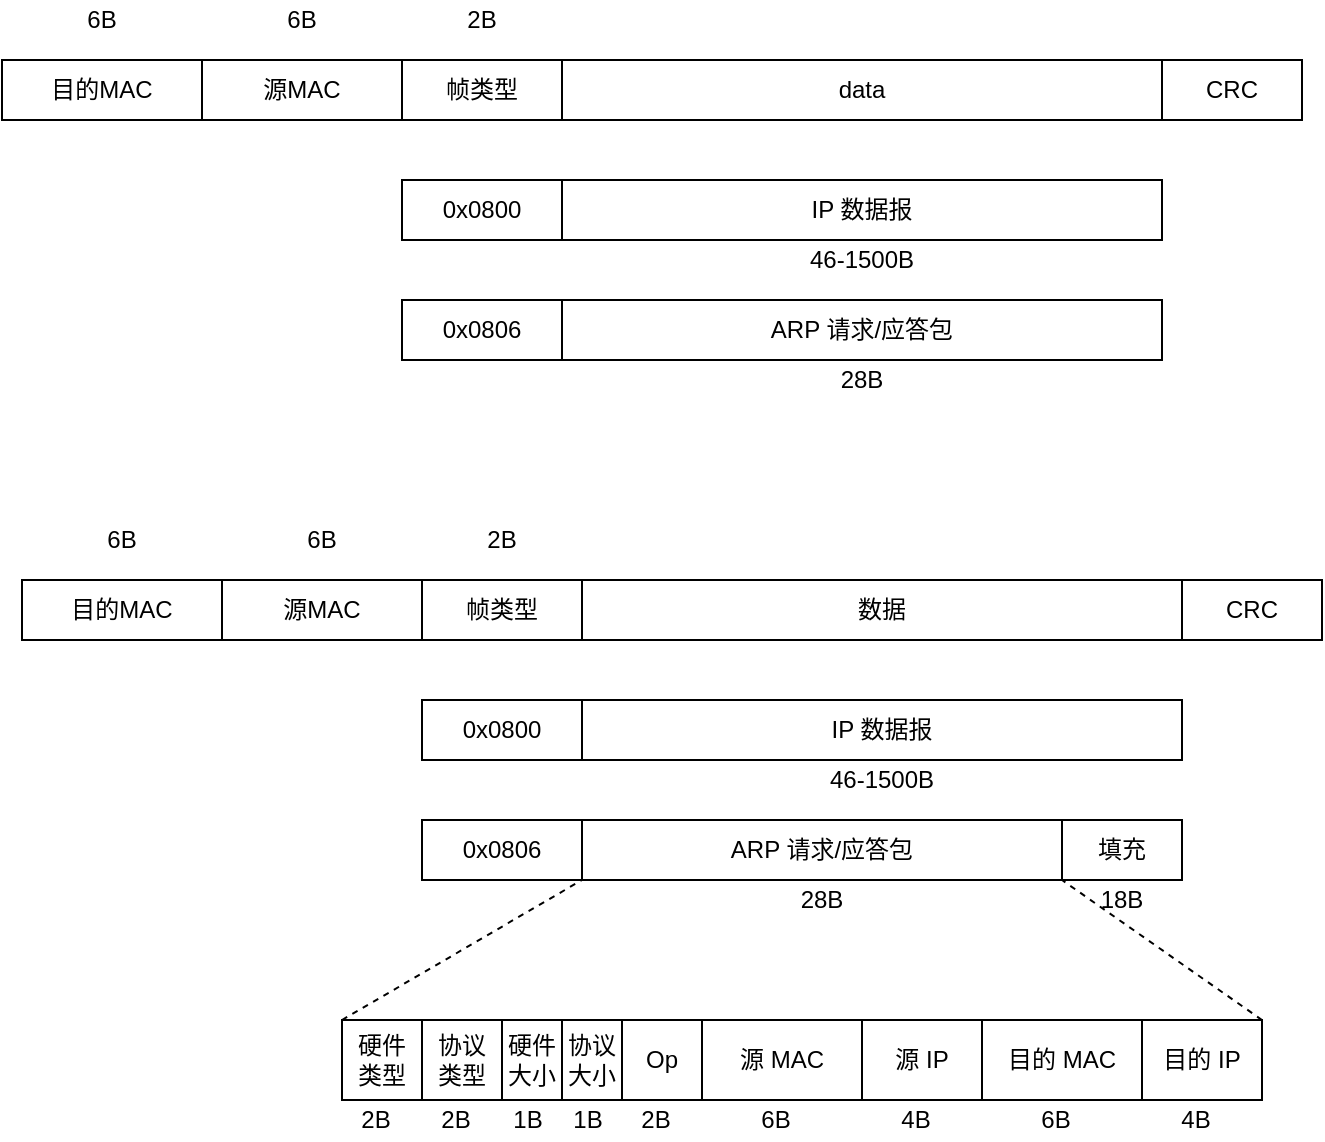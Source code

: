 <mxfile version="12.9.4" type="github"><diagram id="vq2QIKP2QVKPzucS-m_P" name="Page-1"><mxGraphModel dx="1102" dy="582" grid="1" gridSize="10" guides="1" tooltips="1" connect="1" arrows="1" fold="1" page="1" pageScale="1" pageWidth="827" pageHeight="1169" math="0" shadow="0"><root><mxCell id="0"/><mxCell id="1" parent="0"/><mxCell id="X5l74mIOySOTbV6yxFiP-1" value="目的MAC" style="rounded=0;whiteSpace=wrap;html=1;" parent="1" vertex="1"><mxGeometry x="10" y="100" width="100" height="30" as="geometry"/></mxCell><mxCell id="X5l74mIOySOTbV6yxFiP-2" value="源MAC" style="rounded=0;whiteSpace=wrap;html=1;" parent="1" vertex="1"><mxGeometry x="110" y="100" width="100" height="30" as="geometry"/></mxCell><mxCell id="X5l74mIOySOTbV6yxFiP-3" value="帧类型" style="rounded=0;whiteSpace=wrap;html=1;" parent="1" vertex="1"><mxGeometry x="210" y="100" width="80" height="30" as="geometry"/></mxCell><mxCell id="X5l74mIOySOTbV6yxFiP-4" value="data" style="rounded=0;whiteSpace=wrap;html=1;" parent="1" vertex="1"><mxGeometry x="290" y="100" width="300" height="30" as="geometry"/></mxCell><mxCell id="X5l74mIOySOTbV6yxFiP-5" value="CRC" style="rounded=0;whiteSpace=wrap;html=1;" parent="1" vertex="1"><mxGeometry x="590" y="100" width="70" height="30" as="geometry"/></mxCell><mxCell id="X5l74mIOySOTbV6yxFiP-6" value="0x0800" style="rounded=0;whiteSpace=wrap;html=1;" parent="1" vertex="1"><mxGeometry x="210" y="160" width="80" height="30" as="geometry"/></mxCell><mxCell id="X5l74mIOySOTbV6yxFiP-7" value="IP 数据报" style="rounded=0;whiteSpace=wrap;html=1;" parent="1" vertex="1"><mxGeometry x="290" y="160" width="300" height="30" as="geometry"/></mxCell><mxCell id="X5l74mIOySOTbV6yxFiP-8" value="6B" style="text;html=1;strokeColor=none;fillColor=none;align=center;verticalAlign=middle;whiteSpace=wrap;rounded=0;" parent="1" vertex="1"><mxGeometry x="40" y="70" width="40" height="20" as="geometry"/></mxCell><mxCell id="X5l74mIOySOTbV6yxFiP-9" value="6B" style="text;html=1;strokeColor=none;fillColor=none;align=center;verticalAlign=middle;whiteSpace=wrap;rounded=0;" parent="1" vertex="1"><mxGeometry x="140" y="70" width="40" height="20" as="geometry"/></mxCell><mxCell id="X5l74mIOySOTbV6yxFiP-10" value="2B" style="text;html=1;strokeColor=none;fillColor=none;align=center;verticalAlign=middle;whiteSpace=wrap;rounded=0;" parent="1" vertex="1"><mxGeometry x="230" y="70" width="40" height="20" as="geometry"/></mxCell><mxCell id="X5l74mIOySOTbV6yxFiP-11" value="0x0806" style="rounded=0;whiteSpace=wrap;html=1;" parent="1" vertex="1"><mxGeometry x="210" y="220" width="80" height="30" as="geometry"/></mxCell><mxCell id="X5l74mIOySOTbV6yxFiP-12" value="ARP 请求/应答包" style="rounded=0;whiteSpace=wrap;html=1;" parent="1" vertex="1"><mxGeometry x="290" y="220" width="300" height="30" as="geometry"/></mxCell><mxCell id="X5l74mIOySOTbV6yxFiP-13" value="46-1500B" style="text;html=1;strokeColor=none;fillColor=none;align=center;verticalAlign=middle;whiteSpace=wrap;rounded=0;" parent="1" vertex="1"><mxGeometry x="410" y="190" width="60" height="20" as="geometry"/></mxCell><mxCell id="X5l74mIOySOTbV6yxFiP-14" value="28B" style="text;html=1;strokeColor=none;fillColor=none;align=center;verticalAlign=middle;whiteSpace=wrap;rounded=0;" parent="1" vertex="1"><mxGeometry x="410" y="250" width="60" height="20" as="geometry"/></mxCell><mxCell id="X5l74mIOySOTbV6yxFiP-15" value="目的MAC" style="rounded=0;whiteSpace=wrap;html=1;" parent="1" vertex="1"><mxGeometry x="20" y="360" width="100" height="30" as="geometry"/></mxCell><mxCell id="X5l74mIOySOTbV6yxFiP-16" value="源MAC" style="rounded=0;whiteSpace=wrap;html=1;" parent="1" vertex="1"><mxGeometry x="120" y="360" width="100" height="30" as="geometry"/></mxCell><mxCell id="X5l74mIOySOTbV6yxFiP-17" value="帧类型" style="rounded=0;whiteSpace=wrap;html=1;" parent="1" vertex="1"><mxGeometry x="220" y="360" width="80" height="30" as="geometry"/></mxCell><mxCell id="X5l74mIOySOTbV6yxFiP-18" value="数据" style="rounded=0;whiteSpace=wrap;html=1;" parent="1" vertex="1"><mxGeometry x="300" y="360" width="300" height="30" as="geometry"/></mxCell><mxCell id="X5l74mIOySOTbV6yxFiP-19" value="CRC" style="rounded=0;whiteSpace=wrap;html=1;" parent="1" vertex="1"><mxGeometry x="600" y="360" width="70" height="30" as="geometry"/></mxCell><mxCell id="X5l74mIOySOTbV6yxFiP-20" value="0x0800" style="rounded=0;whiteSpace=wrap;html=1;" parent="1" vertex="1"><mxGeometry x="220" y="420" width="80" height="30" as="geometry"/></mxCell><mxCell id="X5l74mIOySOTbV6yxFiP-21" value="IP 数据报" style="rounded=0;whiteSpace=wrap;html=1;" parent="1" vertex="1"><mxGeometry x="300" y="420" width="300" height="30" as="geometry"/></mxCell><mxCell id="X5l74mIOySOTbV6yxFiP-22" value="6B" style="text;html=1;strokeColor=none;fillColor=none;align=center;verticalAlign=middle;whiteSpace=wrap;rounded=0;" parent="1" vertex="1"><mxGeometry x="50" y="330" width="40" height="20" as="geometry"/></mxCell><mxCell id="X5l74mIOySOTbV6yxFiP-23" value="6B" style="text;html=1;strokeColor=none;fillColor=none;align=center;verticalAlign=middle;whiteSpace=wrap;rounded=0;" parent="1" vertex="1"><mxGeometry x="150" y="330" width="40" height="20" as="geometry"/></mxCell><mxCell id="X5l74mIOySOTbV6yxFiP-24" value="2B" style="text;html=1;strokeColor=none;fillColor=none;align=center;verticalAlign=middle;whiteSpace=wrap;rounded=0;" parent="1" vertex="1"><mxGeometry x="240" y="330" width="40" height="20" as="geometry"/></mxCell><mxCell id="X5l74mIOySOTbV6yxFiP-25" value="0x0806" style="rounded=0;whiteSpace=wrap;html=1;" parent="1" vertex="1"><mxGeometry x="220" y="480" width="80" height="30" as="geometry"/></mxCell><mxCell id="X5l74mIOySOTbV6yxFiP-26" value="ARP 请求/应答包" style="rounded=0;whiteSpace=wrap;html=1;" parent="1" vertex="1"><mxGeometry x="300" y="480" width="240" height="30" as="geometry"/></mxCell><mxCell id="X5l74mIOySOTbV6yxFiP-27" value="46-1500B" style="text;html=1;strokeColor=none;fillColor=none;align=center;verticalAlign=middle;whiteSpace=wrap;rounded=0;" parent="1" vertex="1"><mxGeometry x="420" y="450" width="60" height="20" as="geometry"/></mxCell><mxCell id="X5l74mIOySOTbV6yxFiP-28" value="28B" style="text;html=1;strokeColor=none;fillColor=none;align=center;verticalAlign=middle;whiteSpace=wrap;rounded=0;" parent="1" vertex="1"><mxGeometry x="390" y="510" width="60" height="20" as="geometry"/></mxCell><mxCell id="X5l74mIOySOTbV6yxFiP-41" value="" style="endArrow=none;dashed=1;html=1;entryX=0;entryY=1;entryDx=0;entryDy=0;exitX=0;exitY=0;exitDx=0;exitDy=0;" parent="1" source="X5l74mIOySOTbV6yxFiP-29" target="X5l74mIOySOTbV6yxFiP-26" edge="1"><mxGeometry width="50" height="50" relative="1" as="geometry"><mxPoint x="260" y="570" as="sourcePoint"/><mxPoint x="310" y="520" as="targetPoint"/></mxGeometry></mxCell><mxCell id="X5l74mIOySOTbV6yxFiP-43" value="" style="endArrow=none;dashed=1;html=1;entryX=1;entryY=1;entryDx=0;entryDy=0;exitX=1;exitY=0;exitDx=0;exitDy=0;" parent="1" source="X5l74mIOySOTbV6yxFiP-37" target="X5l74mIOySOTbV6yxFiP-26" edge="1"><mxGeometry width="50" height="50" relative="1" as="geometry"><mxPoint x="70" y="590" as="sourcePoint"/><mxPoint x="310.0" y="520" as="targetPoint"/></mxGeometry></mxCell><mxCell id="X5l74mIOySOTbV6yxFiP-44" value="2B" style="text;html=1;strokeColor=none;fillColor=none;align=center;verticalAlign=middle;whiteSpace=wrap;rounded=0;" parent="1" vertex="1"><mxGeometry x="177" y="620" width="40" height="20" as="geometry"/></mxCell><mxCell id="X5l74mIOySOTbV6yxFiP-45" value="2B" style="text;html=1;strokeColor=none;fillColor=none;align=center;verticalAlign=middle;whiteSpace=wrap;rounded=0;" parent="1" vertex="1"><mxGeometry x="217" y="620" width="40" height="20" as="geometry"/></mxCell><mxCell id="X5l74mIOySOTbV6yxFiP-46" value="1B" style="text;html=1;strokeColor=none;fillColor=none;align=center;verticalAlign=middle;whiteSpace=wrap;rounded=0;" parent="1" vertex="1"><mxGeometry x="253" y="620" width="40" height="20" as="geometry"/></mxCell><mxCell id="X5l74mIOySOTbV6yxFiP-47" value="1B" style="text;html=1;strokeColor=none;fillColor=none;align=center;verticalAlign=middle;whiteSpace=wrap;rounded=0;" parent="1" vertex="1"><mxGeometry x="283" y="620" width="40" height="20" as="geometry"/></mxCell><mxCell id="X5l74mIOySOTbV6yxFiP-48" value="2B" style="text;html=1;strokeColor=none;fillColor=none;align=center;verticalAlign=middle;whiteSpace=wrap;rounded=0;" parent="1" vertex="1"><mxGeometry x="317" y="620" width="40" height="20" as="geometry"/></mxCell><mxCell id="X5l74mIOySOTbV6yxFiP-49" value="6B" style="text;html=1;strokeColor=none;fillColor=none;align=center;verticalAlign=middle;whiteSpace=wrap;rounded=0;" parent="1" vertex="1"><mxGeometry x="377" y="620" width="40" height="20" as="geometry"/></mxCell><mxCell id="X5l74mIOySOTbV6yxFiP-50" value="4B" style="text;html=1;strokeColor=none;fillColor=none;align=center;verticalAlign=middle;whiteSpace=wrap;rounded=0;" parent="1" vertex="1"><mxGeometry x="447" y="620" width="40" height="20" as="geometry"/></mxCell><mxCell id="X5l74mIOySOTbV6yxFiP-51" value="6B" style="text;html=1;strokeColor=none;fillColor=none;align=center;verticalAlign=middle;whiteSpace=wrap;rounded=0;" parent="1" vertex="1"><mxGeometry x="517" y="620" width="40" height="20" as="geometry"/></mxCell><mxCell id="X5l74mIOySOTbV6yxFiP-52" value="4B" style="text;html=1;strokeColor=none;fillColor=none;align=center;verticalAlign=middle;whiteSpace=wrap;rounded=0;" parent="1" vertex="1"><mxGeometry x="587" y="620" width="40" height="20" as="geometry"/></mxCell><mxCell id="X5l74mIOySOTbV6yxFiP-67" value="填充" style="rounded=0;whiteSpace=wrap;html=1;" parent="1" vertex="1"><mxGeometry x="540" y="480" width="60" height="30" as="geometry"/></mxCell><mxCell id="X5l74mIOySOTbV6yxFiP-68" value="18B" style="text;html=1;strokeColor=none;fillColor=none;align=center;verticalAlign=middle;whiteSpace=wrap;rounded=0;" parent="1" vertex="1"><mxGeometry x="550" y="510" width="40" height="20" as="geometry"/></mxCell><mxCell id="X5l74mIOySOTbV6yxFiP-69" value="" style="group" parent="1" vertex="1" connectable="0"><mxGeometry x="180" y="580" width="460" height="40" as="geometry"/></mxCell><mxCell id="X5l74mIOySOTbV6yxFiP-29" value="硬件&lt;br&gt;类型" style="rounded=0;whiteSpace=wrap;html=1;" parent="X5l74mIOySOTbV6yxFiP-69" vertex="1"><mxGeometry width="40" height="40" as="geometry"/></mxCell><mxCell id="X5l74mIOySOTbV6yxFiP-30" value="协议&lt;br&gt;类型" style="rounded=0;whiteSpace=wrap;html=1;" parent="X5l74mIOySOTbV6yxFiP-69" vertex="1"><mxGeometry x="40" width="40" height="40" as="geometry"/></mxCell><mxCell id="X5l74mIOySOTbV6yxFiP-31" value="硬件&lt;br&gt;大小" style="rounded=0;whiteSpace=wrap;html=1;" parent="X5l74mIOySOTbV6yxFiP-69" vertex="1"><mxGeometry x="80" width="30" height="40" as="geometry"/></mxCell><mxCell id="X5l74mIOySOTbV6yxFiP-32" value="协议&lt;br&gt;大小" style="rounded=0;whiteSpace=wrap;html=1;" parent="X5l74mIOySOTbV6yxFiP-69" vertex="1"><mxGeometry x="110" width="30" height="40" as="geometry"/></mxCell><mxCell id="X5l74mIOySOTbV6yxFiP-33" value="Op" style="rounded=0;whiteSpace=wrap;html=1;" parent="X5l74mIOySOTbV6yxFiP-69" vertex="1"><mxGeometry x="140" width="40" height="40" as="geometry"/></mxCell><mxCell id="X5l74mIOySOTbV6yxFiP-34" value="源 MAC" style="rounded=0;whiteSpace=wrap;html=1;" parent="X5l74mIOySOTbV6yxFiP-69" vertex="1"><mxGeometry x="180" width="80" height="40" as="geometry"/></mxCell><mxCell id="X5l74mIOySOTbV6yxFiP-35" value="源 IP" style="rounded=0;whiteSpace=wrap;html=1;" parent="X5l74mIOySOTbV6yxFiP-69" vertex="1"><mxGeometry x="260" width="60" height="40" as="geometry"/></mxCell><mxCell id="X5l74mIOySOTbV6yxFiP-36" value="目的 MAC" style="rounded=0;whiteSpace=wrap;html=1;" parent="X5l74mIOySOTbV6yxFiP-69" vertex="1"><mxGeometry x="320" width="80" height="40" as="geometry"/></mxCell><mxCell id="X5l74mIOySOTbV6yxFiP-37" value="目的 IP" style="rounded=0;whiteSpace=wrap;html=1;" parent="X5l74mIOySOTbV6yxFiP-69" vertex="1"><mxGeometry x="400" width="60" height="40" as="geometry"/></mxCell></root></mxGraphModel></diagram></mxfile>